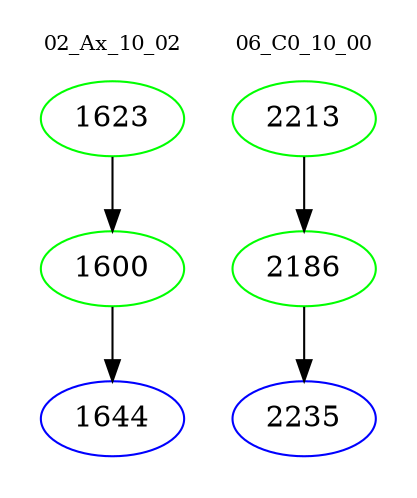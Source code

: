 digraph{
subgraph cluster_0 {
color = white
label = "02_Ax_10_02";
fontsize=10;
T0_1623 [label="1623", color="green"]
T0_1623 -> T0_1600 [color="black"]
T0_1600 [label="1600", color="green"]
T0_1600 -> T0_1644 [color="black"]
T0_1644 [label="1644", color="blue"]
}
subgraph cluster_1 {
color = white
label = "06_C0_10_00";
fontsize=10;
T1_2213 [label="2213", color="green"]
T1_2213 -> T1_2186 [color="black"]
T1_2186 [label="2186", color="green"]
T1_2186 -> T1_2235 [color="black"]
T1_2235 [label="2235", color="blue"]
}
}
